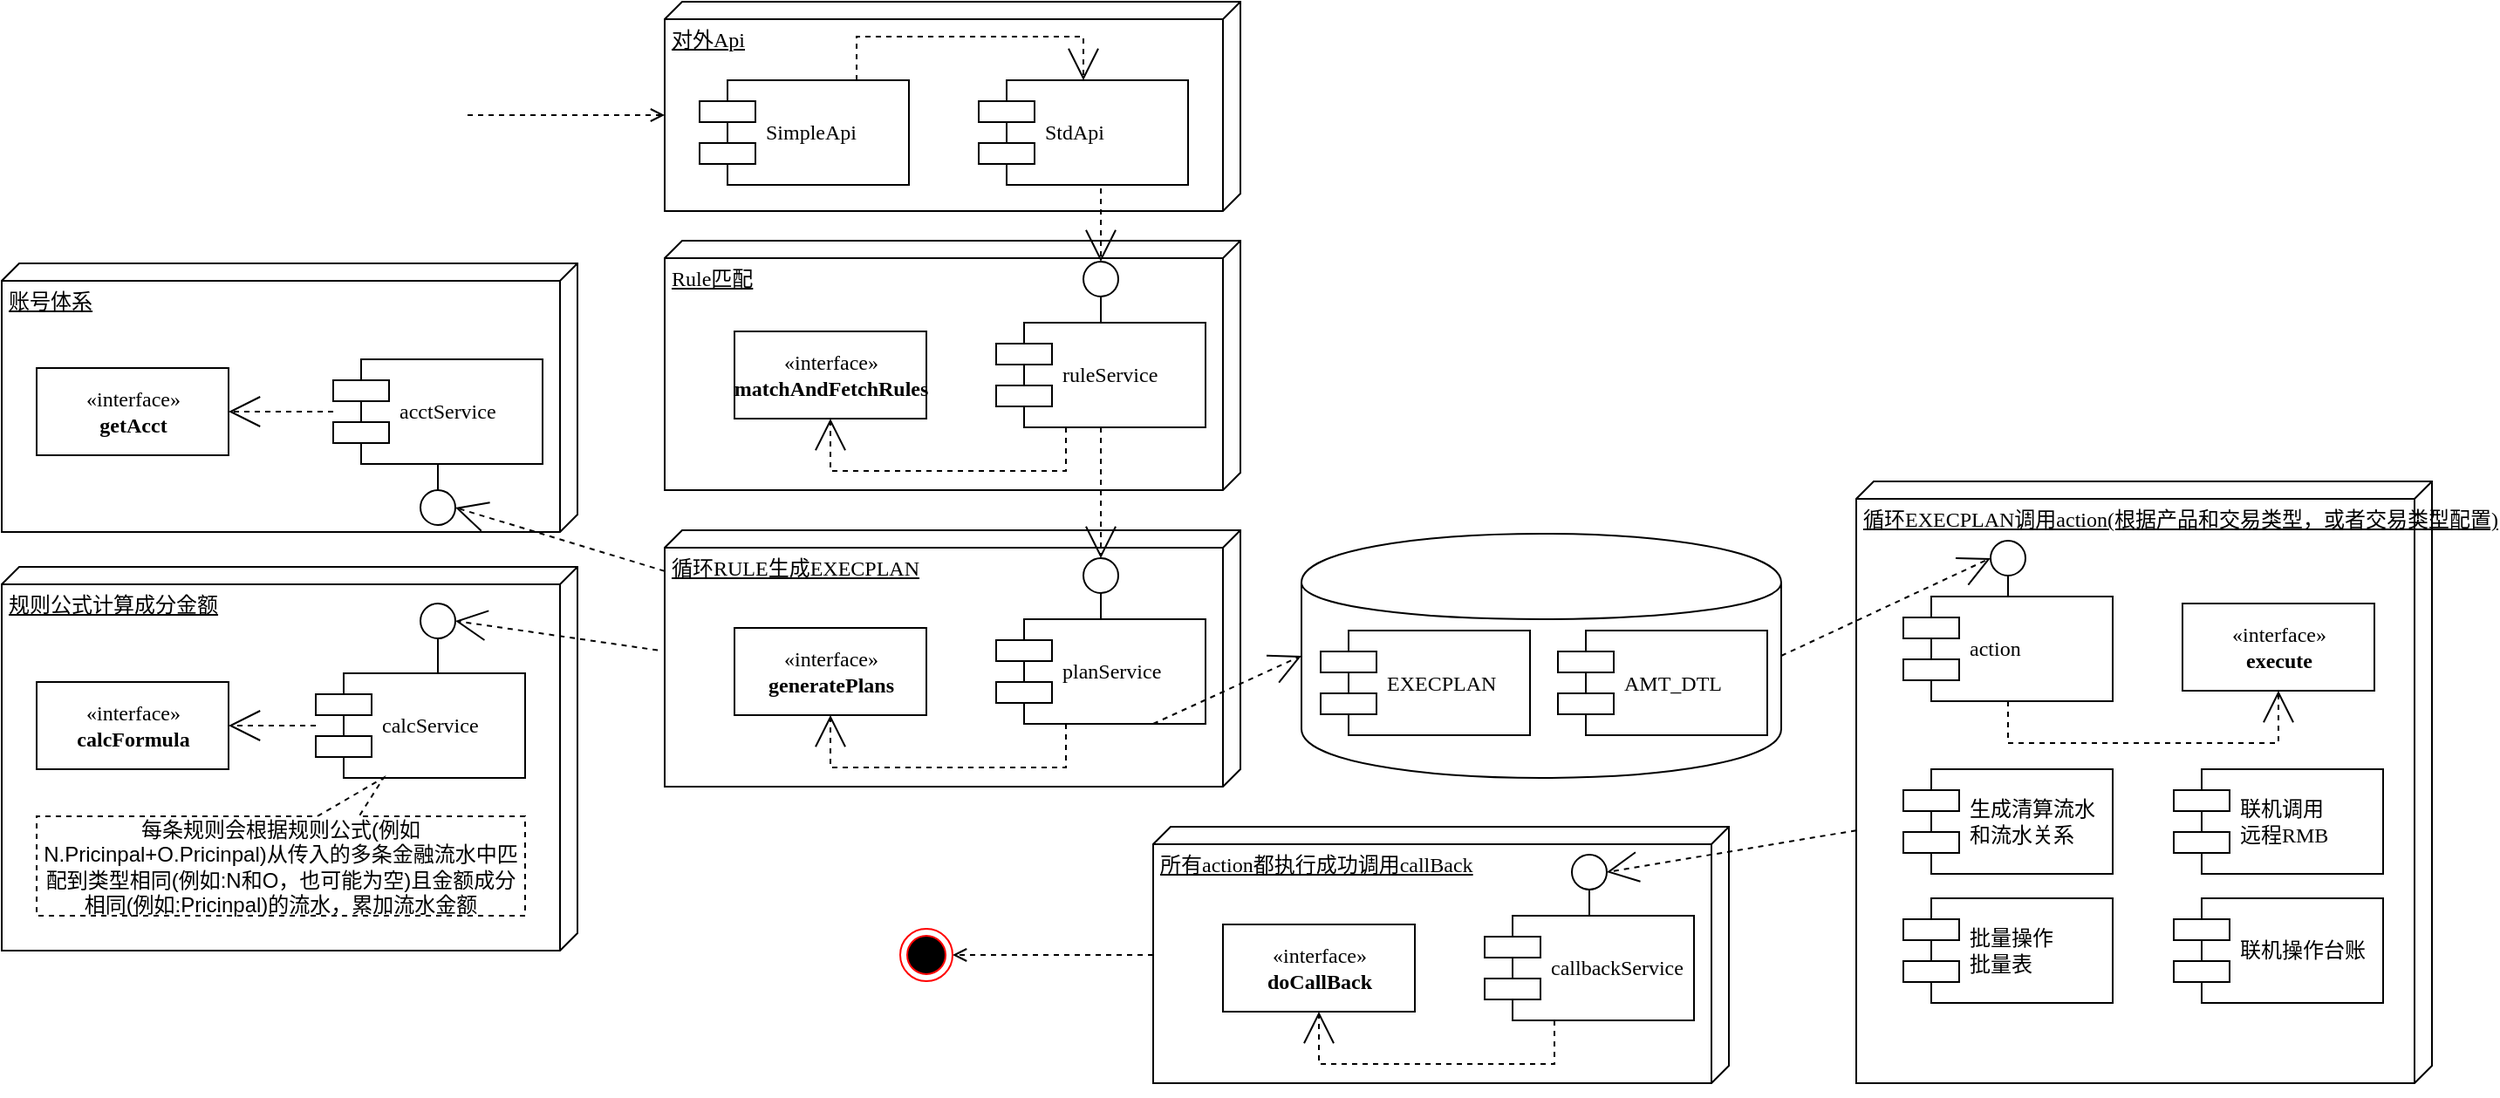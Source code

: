 <mxfile version="10.7.9" type="github"><diagram name="Page-1" id="5f0bae14-7c28-e335-631c-24af17079c00"><mxGraphModel dx="1633" dy="770" grid="1" gridSize="10" guides="1" tooltips="1" connect="1" arrows="1" fold="1" page="1" pageScale="1" pageWidth="1100" pageHeight="850" background="#ffffff" math="0" shadow="0"><root><mxCell id="0"/><mxCell id="1" parent="0"/><mxCell id="39150e848f15840c-1" value="&lt;div&gt;Rule匹配&lt;/div&gt;" style="verticalAlign=top;align=left;spacingTop=8;spacingLeft=2;spacingRight=12;shape=cube;size=10;direction=south;fontStyle=4;html=1;rounded=0;shadow=0;comic=0;labelBackgroundColor=none;strokeColor=#000000;strokeWidth=1;fillColor=#ffffff;fontFamily=Verdana;fontSize=12;fontColor=#000000;" parent="1" vertex="1"><mxGeometry x="410" y="187" width="330" height="143" as="geometry"/></mxCell><mxCell id="39150e848f15840c-2" value="账号体系" style="verticalAlign=top;align=left;spacingTop=8;spacingLeft=2;spacingRight=12;shape=cube;size=10;direction=south;fontStyle=4;html=1;rounded=0;shadow=0;comic=0;labelBackgroundColor=none;strokeColor=#000000;strokeWidth=1;fillColor=#ffffff;fontFamily=Verdana;fontSize=12;fontColor=#000000;" parent="1" vertex="1"><mxGeometry x="30" y="200" width="330" height="154" as="geometry"/></mxCell><mxCell id="39150e848f15840c-3" value="对外Api" style="verticalAlign=top;align=left;spacingTop=8;spacingLeft=2;spacingRight=12;shape=cube;size=10;direction=south;fontStyle=4;html=1;rounded=0;shadow=0;comic=0;labelBackgroundColor=none;strokeColor=#000000;strokeWidth=1;fillColor=#ffffff;fontFamily=Verdana;fontSize=12;fontColor=#000000;" parent="1" vertex="1"><mxGeometry x="410" y="50" width="330" height="120" as="geometry"/></mxCell><mxCell id="39150e848f15840c-4" value="«interface»&lt;br&gt;&lt;b&gt;matchAndFetchRules&lt;/b&gt;" style="html=1;rounded=0;shadow=0;comic=0;labelBackgroundColor=none;strokeColor=#000000;strokeWidth=1;fillColor=#ffffff;fontFamily=Verdana;fontSize=12;fontColor=#000000;align=center;" parent="1" vertex="1"><mxGeometry x="450" y="239" width="110" height="50" as="geometry"/></mxCell><mxCell id="39150e848f15840c-5" value="ruleService" style="shape=component;align=left;spacingLeft=36;rounded=0;shadow=0;comic=0;labelBackgroundColor=none;strokeColor=#000000;strokeWidth=1;fillColor=#ffffff;fontFamily=Verdana;fontSize=12;fontColor=#000000;html=1;" parent="1" vertex="1"><mxGeometry x="600" y="234" width="120" height="60" as="geometry"/></mxCell><mxCell id="39150e848f15840c-6" value="" style="ellipse;whiteSpace=wrap;html=1;rounded=0;shadow=0;comic=0;labelBackgroundColor=none;strokeColor=#000000;strokeWidth=1;fillColor=#ffffff;fontFamily=Verdana;fontSize=12;fontColor=#000000;align=center;" parent="1" vertex="1"><mxGeometry x="650" y="199" width="20" height="20" as="geometry"/></mxCell><mxCell id="39150e848f15840c-7" value="acctService" style="shape=component;align=left;spacingLeft=36;rounded=0;shadow=0;comic=0;labelBackgroundColor=none;strokeColor=#000000;strokeWidth=1;fillColor=#ffffff;fontFamily=Verdana;fontSize=12;fontColor=#000000;html=1;" parent="1" vertex="1"><mxGeometry x="220" y="255" width="120" height="60" as="geometry"/></mxCell><mxCell id="39150e848f15840c-8" value="«interface»&lt;br&gt;&lt;b&gt;getAcct&lt;/b&gt;" style="html=1;rounded=0;shadow=0;comic=0;labelBackgroundColor=none;strokeColor=#000000;strokeWidth=1;fillColor=#ffffff;fontFamily=Verdana;fontSize=12;fontColor=#000000;align=center;" parent="1" vertex="1"><mxGeometry x="50" y="260" width="110" height="50" as="geometry"/></mxCell><mxCell id="39150e848f15840c-9" value="" style="ellipse;whiteSpace=wrap;html=1;rounded=0;shadow=0;comic=0;labelBackgroundColor=none;strokeColor=#000000;strokeWidth=1;fillColor=#ffffff;fontFamily=Verdana;fontSize=12;fontColor=#000000;align=center;" parent="1" vertex="1"><mxGeometry x="270" y="330" width="20" height="20" as="geometry"/></mxCell><mxCell id="39150e848f15840c-10" value="StdApi" style="shape=component;align=left;spacingLeft=36;rounded=0;shadow=0;comic=0;labelBackgroundColor=none;strokeColor=#000000;strokeWidth=1;fillColor=#ffffff;fontFamily=Verdana;fontSize=12;fontColor=#000000;html=1;" parent="1" vertex="1"><mxGeometry x="590" y="95" width="120" height="60" as="geometry"/></mxCell><mxCell id="39150e848f15840c-11" style="edgeStyle=none;rounded=0;html=1;dashed=1;labelBackgroundColor=none;startArrow=none;startFill=0;startSize=8;endArrow=open;endFill=0;endSize=16;fontFamily=Verdana;fontSize=12;" parent="1" target="39150e848f15840c-6" edge="1"><mxGeometry relative="1" as="geometry"><mxPoint x="660" y="157" as="sourcePoint"/></mxGeometry></mxCell><mxCell id="39150e848f15840c-13" style="edgeStyle=elbowEdgeStyle;rounded=0;html=1;labelBackgroundColor=none;startArrow=none;startFill=0;startSize=8;endArrow=none;endFill=0;endSize=16;fontFamily=Verdana;fontSize=12;entryX=0.5;entryY=1;entryDx=0;entryDy=0;" parent="1" source="39150e848f15840c-9" target="39150e848f15840c-7" edge="1"><mxGeometry relative="1" as="geometry"/></mxCell><mxCell id="39150e848f15840c-14" style="edgeStyle=elbowEdgeStyle;rounded=0;html=1;labelBackgroundColor=none;startArrow=none;startFill=0;startSize=8;endArrow=none;endFill=0;endSize=16;fontFamily=Verdana;fontSize=12;" parent="1" source="39150e848f15840c-6" target="39150e848f15840c-5" edge="1"><mxGeometry relative="1" as="geometry"/></mxCell><mxCell id="39150e848f15840c-15" style="edgeStyle=orthogonalEdgeStyle;rounded=0;html=1;labelBackgroundColor=none;startArrow=none;startFill=0;startSize=8;endArrow=open;endFill=0;endSize=16;fontFamily=Verdana;fontSize=12;dashed=1;" parent="1" source="39150e848f15840c-5" target="39150e848f15840c-4" edge="1"><mxGeometry relative="1" as="geometry"><Array as="points"><mxPoint x="640" y="319"/><mxPoint x="505" y="319"/></Array></mxGeometry></mxCell><mxCell id="39150e848f15840c-16" style="edgeStyle=orthogonalEdgeStyle;rounded=0;html=1;dashed=1;labelBackgroundColor=none;startArrow=none;startFill=0;startSize=8;endArrow=open;endFill=0;endSize=16;fontFamily=Verdana;fontSize=12;" parent="1" source="39150e848f15840c-7" target="39150e848f15840c-8" edge="1"><mxGeometry relative="1" as="geometry"/></mxCell><mxCell id="qXvxZQ6t1l9f04AWA4kI-1" value="SimpleApi" style="shape=component;align=left;spacingLeft=36;rounded=0;shadow=0;comic=0;labelBackgroundColor=none;strokeColor=#000000;strokeWidth=1;fillColor=#ffffff;fontFamily=Verdana;fontSize=12;fontColor=#000000;html=1;" parent="1" vertex="1"><mxGeometry x="430" y="95" width="120" height="60" as="geometry"/></mxCell><mxCell id="qXvxZQ6t1l9f04AWA4kI-2" style="edgeStyle=orthogonalEdgeStyle;rounded=0;html=1;labelBackgroundColor=none;startArrow=none;startFill=0;startSize=8;endArrow=open;endFill=0;endSize=16;fontFamily=Verdana;fontSize=12;dashed=1;exitX=0.75;exitY=0;exitDx=0;exitDy=0;" parent="1" source="qXvxZQ6t1l9f04AWA4kI-1" target="39150e848f15840c-10" edge="1"><mxGeometry relative="1" as="geometry"><Array as="points"><mxPoint x="520" y="70"/><mxPoint x="650" y="70"/></Array><mxPoint x="520" y="90" as="sourcePoint"/><mxPoint x="650" y="100" as="targetPoint"/></mxGeometry></mxCell><mxCell id="qXvxZQ6t1l9f04AWA4kI-5" value="规则公式计算成分金额" style="verticalAlign=top;align=left;spacingTop=8;spacingLeft=2;spacingRight=12;shape=cube;size=10;direction=south;fontStyle=4;html=1;rounded=0;shadow=0;comic=0;labelBackgroundColor=none;strokeColor=#000000;strokeWidth=1;fillColor=#ffffff;fontFamily=Verdana;fontSize=12;fontColor=#000000;" parent="1" vertex="1"><mxGeometry x="30" y="374" width="330" height="220" as="geometry"/></mxCell><mxCell id="qXvxZQ6t1l9f04AWA4kI-6" value="calcService" style="shape=component;align=left;spacingLeft=36;rounded=0;shadow=0;comic=0;labelBackgroundColor=none;strokeColor=#000000;strokeWidth=1;fillColor=#ffffff;fontFamily=Verdana;fontSize=12;fontColor=#000000;html=1;" parent="1" vertex="1"><mxGeometry x="210" y="435" width="120" height="60" as="geometry"/></mxCell><mxCell id="qXvxZQ6t1l9f04AWA4kI-7" value="«interface»&lt;br&gt;&lt;b&gt;calcFormula&lt;/b&gt;" style="html=1;rounded=0;shadow=0;comic=0;labelBackgroundColor=none;strokeColor=#000000;strokeWidth=1;fillColor=#ffffff;fontFamily=Verdana;fontSize=12;fontColor=#000000;align=center;" parent="1" vertex="1"><mxGeometry x="50" y="440" width="110" height="50" as="geometry"/></mxCell><mxCell id="qXvxZQ6t1l9f04AWA4kI-8" value="" style="ellipse;whiteSpace=wrap;html=1;rounded=0;shadow=0;comic=0;labelBackgroundColor=none;strokeColor=#000000;strokeWidth=1;fillColor=#ffffff;fontFamily=Verdana;fontSize=12;fontColor=#000000;align=center;" parent="1" vertex="1"><mxGeometry x="270" y="395" width="20" height="20" as="geometry"/></mxCell><mxCell id="qXvxZQ6t1l9f04AWA4kI-9" style="edgeStyle=elbowEdgeStyle;rounded=0;html=1;labelBackgroundColor=none;startArrow=none;startFill=0;startSize=8;endArrow=none;endFill=0;endSize=16;fontFamily=Verdana;fontSize=12;" parent="1" source="qXvxZQ6t1l9f04AWA4kI-8" target="qXvxZQ6t1l9f04AWA4kI-6" edge="1"><mxGeometry relative="1" as="geometry"/></mxCell><mxCell id="qXvxZQ6t1l9f04AWA4kI-10" style="edgeStyle=orthogonalEdgeStyle;rounded=0;html=1;dashed=1;labelBackgroundColor=none;startArrow=none;startFill=0;startSize=8;endArrow=open;endFill=0;endSize=16;fontFamily=Verdana;fontSize=12;" parent="1" source="qXvxZQ6t1l9f04AWA4kI-6" target="qXvxZQ6t1l9f04AWA4kI-7" edge="1"><mxGeometry relative="1" as="geometry"/></mxCell><mxCell id="qXvxZQ6t1l9f04AWA4kI-12" value="&lt;div&gt;每条规则会根据规则公式(例如N.Pricinpal+O.Pricinpal)从传入的多条金融流水中匹配到类型相同(例如:N和O，也可能为空)且金额成分相同(例如:Pricinpal)的流水，累加流水金额&lt;/div&gt;" style="shape=callout;whiteSpace=wrap;html=1;perimeter=calloutPerimeter;direction=west;position2=0.29;base=24;size=22;position=0.34;dashed=1;" parent="1" vertex="1"><mxGeometry x="50" y="495" width="280" height="79" as="geometry"/></mxCell><mxCell id="qXvxZQ6t1l9f04AWA4kI-13" value="" style="shape=cylinder;whiteSpace=wrap;html=1;boundedLbl=1;backgroundOutline=1;" parent="1" vertex="1"><mxGeometry x="775" y="355" width="275" height="140" as="geometry"/></mxCell><mxCell id="qXvxZQ6t1l9f04AWA4kI-16" value="循环RULE生成EXECPLAN" style="verticalAlign=top;align=left;spacingTop=8;spacingLeft=2;spacingRight=12;shape=cube;size=10;direction=south;fontStyle=4;html=1;rounded=0;shadow=0;comic=0;labelBackgroundColor=none;strokeColor=#000000;strokeWidth=1;fillColor=#ffffff;fontFamily=Verdana;fontSize=12;fontColor=#000000;" parent="1" vertex="1"><mxGeometry x="410" y="353" width="330" height="147" as="geometry"/></mxCell><mxCell id="qXvxZQ6t1l9f04AWA4kI-17" value="«interface»&lt;br&gt;&lt;b&gt;generatePlans&lt;/b&gt;" style="html=1;rounded=0;shadow=0;comic=0;labelBackgroundColor=none;strokeColor=#000000;strokeWidth=1;fillColor=#ffffff;fontFamily=Verdana;fontSize=12;fontColor=#000000;align=center;" parent="1" vertex="1"><mxGeometry x="450" y="409" width="110" height="50" as="geometry"/></mxCell><mxCell id="qXvxZQ6t1l9f04AWA4kI-18" value="planService" style="shape=component;align=left;spacingLeft=36;rounded=0;shadow=0;comic=0;labelBackgroundColor=none;strokeColor=#000000;strokeWidth=1;fillColor=#ffffff;fontFamily=Verdana;fontSize=12;fontColor=#000000;html=1;" parent="1" vertex="1"><mxGeometry x="600" y="404" width="120" height="60" as="geometry"/></mxCell><mxCell id="qXvxZQ6t1l9f04AWA4kI-19" value="" style="ellipse;whiteSpace=wrap;html=1;rounded=0;shadow=0;comic=0;labelBackgroundColor=none;strokeColor=#000000;strokeWidth=1;fillColor=#ffffff;fontFamily=Verdana;fontSize=12;fontColor=#000000;align=center;" parent="1" vertex="1"><mxGeometry x="650" y="369" width="20" height="20" as="geometry"/></mxCell><mxCell id="qXvxZQ6t1l9f04AWA4kI-20" style="edgeStyle=elbowEdgeStyle;rounded=0;html=1;labelBackgroundColor=none;startArrow=none;startFill=0;startSize=8;endArrow=none;endFill=0;endSize=16;fontFamily=Verdana;fontSize=12;" parent="1" source="qXvxZQ6t1l9f04AWA4kI-19" target="qXvxZQ6t1l9f04AWA4kI-18" edge="1"><mxGeometry relative="1" as="geometry"/></mxCell><mxCell id="qXvxZQ6t1l9f04AWA4kI-21" style="edgeStyle=orthogonalEdgeStyle;rounded=0;html=1;labelBackgroundColor=none;startArrow=none;startFill=0;startSize=8;endArrow=open;endFill=0;endSize=16;fontFamily=Verdana;fontSize=12;dashed=1;" parent="1" source="qXvxZQ6t1l9f04AWA4kI-18" target="qXvxZQ6t1l9f04AWA4kI-17" edge="1"><mxGeometry relative="1" as="geometry"><Array as="points"><mxPoint x="640" y="489"/><mxPoint x="505" y="489"/></Array></mxGeometry></mxCell><mxCell id="qXvxZQ6t1l9f04AWA4kI-22" style="edgeStyle=none;rounded=0;html=1;dashed=1;labelBackgroundColor=none;startArrow=none;startFill=0;startSize=8;endArrow=open;endFill=0;endSize=16;fontFamily=Verdana;fontSize=12;exitX=0.5;exitY=1;exitDx=0;exitDy=0;" parent="1" source="39150e848f15840c-5" target="qXvxZQ6t1l9f04AWA4kI-19" edge="1"><mxGeometry relative="1" as="geometry"><mxPoint x="730" y="293" as="sourcePoint"/><mxPoint x="863" y="351" as="targetPoint"/></mxGeometry></mxCell><mxCell id="qXvxZQ6t1l9f04AWA4kI-3" style="edgeStyle=none;rounded=0;html=1;dashed=1;labelBackgroundColor=none;startArrow=none;startFill=0;startSize=8;endArrow=open;endFill=0;endSize=16;fontFamily=Verdana;fontSize=12;entryX=1;entryY=0.5;entryDx=0;entryDy=0;" parent="1" source="qXvxZQ6t1l9f04AWA4kI-16" target="39150e848f15840c-9" edge="1"><mxGeometry relative="1" as="geometry"><mxPoint x="670" y="138" as="sourcePoint"/><mxPoint x="770" y="301" as="targetPoint"/></mxGeometry></mxCell><mxCell id="qXvxZQ6t1l9f04AWA4kI-23" style="edgeStyle=none;rounded=0;html=1;dashed=1;labelBackgroundColor=none;startArrow=none;startFill=0;startSize=8;endArrow=open;endFill=0;endSize=16;fontFamily=Verdana;fontSize=12;entryX=0;entryY=0.5;entryDx=0;entryDy=0;exitX=0.75;exitY=1;exitDx=0;exitDy=0;" parent="1" source="qXvxZQ6t1l9f04AWA4kI-18" target="qXvxZQ6t1l9f04AWA4kI-13" edge="1"><mxGeometry relative="1" as="geometry"><mxPoint x="730" y="532" as="sourcePoint"/><mxPoint x="828" y="460" as="targetPoint"/></mxGeometry></mxCell><mxCell id="qXvxZQ6t1l9f04AWA4kI-27" value="EXECPLAN" style="shape=component;align=left;spacingLeft=36;rounded=0;shadow=0;comic=0;labelBackgroundColor=none;strokeColor=#000000;strokeWidth=1;fillColor=#ffffff;fontFamily=Verdana;fontSize=12;fontColor=#000000;html=1;" parent="1" vertex="1"><mxGeometry x="786" y="410.5" width="120" height="60" as="geometry"/></mxCell><mxCell id="qXvxZQ6t1l9f04AWA4kI-30" value="AMT_DTL" style="shape=component;align=left;spacingLeft=36;rounded=0;shadow=0;comic=0;labelBackgroundColor=none;strokeColor=#000000;strokeWidth=1;fillColor=#ffffff;fontFamily=Verdana;fontSize=12;fontColor=#000000;html=1;" parent="1" vertex="1"><mxGeometry x="922" y="410.5" width="120" height="60" as="geometry"/></mxCell><mxCell id="qXvxZQ6t1l9f04AWA4kI-31" style="edgeStyle=none;rounded=0;html=1;dashed=1;labelBackgroundColor=none;startArrow=none;startFill=0;startSize=8;endArrow=open;endFill=0;endSize=16;fontFamily=Verdana;fontSize=12;entryX=1;entryY=0.5;entryDx=0;entryDy=0;exitX=0.468;exitY=1.012;exitDx=0;exitDy=0;exitPerimeter=0;" parent="1" source="qXvxZQ6t1l9f04AWA4kI-16" target="qXvxZQ6t1l9f04AWA4kI-8" edge="1"><mxGeometry relative="1" as="geometry"><mxPoint x="700" y="492" as="sourcePoint"/><mxPoint x="825" y="278" as="targetPoint"/></mxGeometry></mxCell><mxCell id="qXvxZQ6t1l9f04AWA4kI-38" value="循环EXECPLAN调用action(根据产品和交易类型，或者交易类型配置)" style="verticalAlign=top;align=left;spacingTop=8;spacingLeft=2;spacingRight=12;shape=cube;size=10;direction=south;fontStyle=4;html=1;rounded=0;shadow=0;comic=0;labelBackgroundColor=none;strokeColor=#000000;strokeWidth=1;fillColor=#ffffff;fontFamily=Verdana;fontSize=12;fontColor=#000000;" parent="1" vertex="1"><mxGeometry x="1093" y="325" width="330" height="345" as="geometry"/></mxCell><mxCell id="qXvxZQ6t1l9f04AWA4kI-39" value="«interface»&lt;br&gt;&lt;b&gt;execute&lt;/b&gt;" style="html=1;rounded=0;shadow=0;comic=0;labelBackgroundColor=none;strokeColor=#000000;strokeWidth=1;fillColor=#ffffff;fontFamily=Verdana;fontSize=12;fontColor=#000000;align=center;" parent="1" vertex="1"><mxGeometry x="1280" y="395" width="110" height="50" as="geometry"/></mxCell><mxCell id="qXvxZQ6t1l9f04AWA4kI-40" value="action" style="shape=component;align=left;spacingLeft=36;rounded=0;shadow=0;comic=0;labelBackgroundColor=none;strokeColor=#000000;strokeWidth=1;fillColor=#ffffff;fontFamily=Verdana;fontSize=12;fontColor=#000000;html=1;" parent="1" vertex="1"><mxGeometry x="1120" y="391" width="120" height="60" as="geometry"/></mxCell><mxCell id="qXvxZQ6t1l9f04AWA4kI-41" value="" style="ellipse;whiteSpace=wrap;html=1;rounded=0;shadow=0;comic=0;labelBackgroundColor=none;strokeColor=#000000;strokeWidth=1;fillColor=#ffffff;fontFamily=Verdana;fontSize=12;fontColor=#000000;align=center;" parent="1" vertex="1"><mxGeometry x="1170" y="359" width="20" height="20" as="geometry"/></mxCell><mxCell id="qXvxZQ6t1l9f04AWA4kI-42" style="edgeStyle=elbowEdgeStyle;rounded=0;html=1;labelBackgroundColor=none;startArrow=none;startFill=0;startSize=8;endArrow=none;endFill=0;endSize=16;fontFamily=Verdana;fontSize=12;" parent="1" source="qXvxZQ6t1l9f04AWA4kI-41" target="qXvxZQ6t1l9f04AWA4kI-40" edge="1"><mxGeometry relative="1" as="geometry"/></mxCell><mxCell id="qXvxZQ6t1l9f04AWA4kI-43" style="edgeStyle=orthogonalEdgeStyle;rounded=0;html=1;labelBackgroundColor=none;startArrow=none;startFill=0;startSize=8;endArrow=open;endFill=0;endSize=16;fontFamily=Verdana;fontSize=12;dashed=1;" parent="1" source="qXvxZQ6t1l9f04AWA4kI-40" target="qXvxZQ6t1l9f04AWA4kI-39" edge="1"><mxGeometry relative="1" as="geometry"><Array as="points"><mxPoint x="1323" y="475"/><mxPoint x="1188" y="475"/></Array></mxGeometry></mxCell><mxCell id="qXvxZQ6t1l9f04AWA4kI-50" style="edgeStyle=none;rounded=0;html=1;dashed=1;labelBackgroundColor=none;startArrow=none;startFill=0;startSize=8;endArrow=open;endFill=0;endSize=16;fontFamily=Verdana;fontSize=12;entryX=0;entryY=0.5;entryDx=0;entryDy=0;exitX=1;exitY=0.5;exitDx=0;exitDy=0;" parent="1" source="qXvxZQ6t1l9f04AWA4kI-13" target="qXvxZQ6t1l9f04AWA4kI-41" edge="1"><mxGeometry relative="1" as="geometry"><mxPoint x="700" y="474" as="sourcePoint"/><mxPoint x="785" y="435" as="targetPoint"/></mxGeometry></mxCell><mxCell id="qXvxZQ6t1l9f04AWA4kI-52" value="&lt;div&gt;生成清算流水&lt;/div&gt;&lt;div&gt;和流水关系&lt;/div&gt;" style="shape=component;align=left;spacingLeft=36;rounded=0;shadow=0;comic=0;labelBackgroundColor=none;strokeColor=#000000;strokeWidth=1;fillColor=#ffffff;fontFamily=Verdana;fontSize=12;fontColor=#000000;html=1;" parent="1" vertex="1"><mxGeometry x="1120" y="490" width="120" height="60" as="geometry"/></mxCell><mxCell id="qXvxZQ6t1l9f04AWA4kI-53" value="&lt;div&gt;联机调用&lt;/div&gt;&lt;div&gt;远程RMB&lt;/div&gt;" style="shape=component;align=left;spacingLeft=36;rounded=0;shadow=0;comic=0;labelBackgroundColor=none;strokeColor=#000000;strokeWidth=1;fillColor=#ffffff;fontFamily=Verdana;fontSize=12;fontColor=#000000;html=1;" parent="1" vertex="1"><mxGeometry x="1275" y="490" width="120" height="60" as="geometry"/></mxCell><mxCell id="qXvxZQ6t1l9f04AWA4kI-54" value="&lt;div&gt;批量操作&lt;/div&gt;&lt;div&gt;批量表&lt;/div&gt;" style="shape=component;align=left;spacingLeft=36;rounded=0;shadow=0;comic=0;labelBackgroundColor=none;strokeColor=#000000;strokeWidth=1;fillColor=#ffffff;fontFamily=Verdana;fontSize=12;fontColor=#000000;html=1;" parent="1" vertex="1"><mxGeometry x="1120" y="564" width="120" height="60" as="geometry"/></mxCell><mxCell id="qXvxZQ6t1l9f04AWA4kI-55" value="&lt;div&gt;联机操作台账&lt;/div&gt;" style="shape=component;align=left;spacingLeft=36;rounded=0;shadow=0;comic=0;labelBackgroundColor=none;strokeColor=#000000;strokeWidth=1;fillColor=#ffffff;fontFamily=Verdana;fontSize=12;fontColor=#000000;html=1;" parent="1" vertex="1"><mxGeometry x="1275" y="564" width="120" height="60" as="geometry"/></mxCell><mxCell id="qXvxZQ6t1l9f04AWA4kI-73" style="edgeStyle=orthogonalEdgeStyle;rounded=0;orthogonalLoop=1;jettySize=auto;html=1;entryX=1;entryY=0.5;entryDx=0;entryDy=0;dashed=1;endArrow=open;endFill=0;" parent="1" source="qXvxZQ6t1l9f04AWA4kI-64" target="qXvxZQ6t1l9f04AWA4kI-72" edge="1"><mxGeometry relative="1" as="geometry"/></mxCell><mxCell id="qXvxZQ6t1l9f04AWA4kI-64" value="&lt;div&gt;所有action都执行成功调用callBack&lt;/div&gt;" style="verticalAlign=top;align=left;spacingTop=8;spacingLeft=2;spacingRight=12;shape=cube;size=10;direction=south;fontStyle=4;html=1;rounded=0;shadow=0;comic=0;labelBackgroundColor=none;strokeColor=#000000;strokeWidth=1;fillColor=#ffffff;fontFamily=Verdana;fontSize=12;fontColor=#000000;" parent="1" vertex="1"><mxGeometry x="690" y="523" width="330" height="147" as="geometry"/></mxCell><mxCell id="qXvxZQ6t1l9f04AWA4kI-65" value="«interface»&lt;br&gt;&lt;b&gt;doCallBack&lt;/b&gt;" style="html=1;rounded=0;shadow=0;comic=0;labelBackgroundColor=none;strokeColor=#000000;strokeWidth=1;fillColor=#ffffff;fontFamily=Verdana;fontSize=12;fontColor=#000000;align=center;" parent="1" vertex="1"><mxGeometry x="730" y="579" width="110" height="50" as="geometry"/></mxCell><mxCell id="qXvxZQ6t1l9f04AWA4kI-66" value="callbackService" style="shape=component;align=left;spacingLeft=36;rounded=0;shadow=0;comic=0;labelBackgroundColor=none;strokeColor=#000000;strokeWidth=1;fillColor=#ffffff;fontFamily=Verdana;fontSize=12;fontColor=#000000;html=1;" parent="1" vertex="1"><mxGeometry x="880" y="574" width="120" height="60" as="geometry"/></mxCell><mxCell id="qXvxZQ6t1l9f04AWA4kI-67" value="" style="ellipse;whiteSpace=wrap;html=1;rounded=0;shadow=0;comic=0;labelBackgroundColor=none;strokeColor=#000000;strokeWidth=1;fillColor=#ffffff;fontFamily=Verdana;fontSize=12;fontColor=#000000;align=center;" parent="1" vertex="1"><mxGeometry x="930" y="539" width="20" height="20" as="geometry"/></mxCell><mxCell id="qXvxZQ6t1l9f04AWA4kI-68" style="edgeStyle=elbowEdgeStyle;rounded=0;html=1;labelBackgroundColor=none;startArrow=none;startFill=0;startSize=8;endArrow=none;endFill=0;endSize=16;fontFamily=Verdana;fontSize=12;" parent="1" source="qXvxZQ6t1l9f04AWA4kI-67" target="qXvxZQ6t1l9f04AWA4kI-66" edge="1"><mxGeometry relative="1" as="geometry"/></mxCell><mxCell id="qXvxZQ6t1l9f04AWA4kI-69" style="edgeStyle=orthogonalEdgeStyle;rounded=0;html=1;labelBackgroundColor=none;startArrow=none;startFill=0;startSize=8;endArrow=open;endFill=0;endSize=16;fontFamily=Verdana;fontSize=12;dashed=1;" parent="1" source="qXvxZQ6t1l9f04AWA4kI-66" target="qXvxZQ6t1l9f04AWA4kI-65" edge="1"><mxGeometry relative="1" as="geometry"><Array as="points"><mxPoint x="920" y="659"/><mxPoint x="785" y="659"/></Array></mxGeometry></mxCell><mxCell id="qXvxZQ6t1l9f04AWA4kI-70" style="edgeStyle=none;rounded=0;html=1;dashed=1;labelBackgroundColor=none;startArrow=none;startFill=0;startSize=8;endArrow=open;endFill=0;endSize=16;fontFamily=Verdana;fontSize=12;entryX=1;entryY=0.5;entryDx=0;entryDy=0;" parent="1" source="qXvxZQ6t1l9f04AWA4kI-38" target="qXvxZQ6t1l9f04AWA4kI-67" edge="1"><mxGeometry relative="1" as="geometry"><mxPoint x="700" y="474" as="sourcePoint"/><mxPoint x="785" y="435" as="targetPoint"/></mxGeometry></mxCell><mxCell id="qXvxZQ6t1l9f04AWA4kI-74" style="edgeStyle=orthogonalEdgeStyle;rounded=0;orthogonalLoop=1;jettySize=auto;html=1;entryX=0;entryY=0;entryDx=65;entryDy=330;entryPerimeter=0;dashed=1;endArrow=open;endFill=0;" parent="1" source="qXvxZQ6t1l9f04AWA4kI-71" target="39150e848f15840c-3" edge="1"><mxGeometry relative="1" as="geometry"/></mxCell><mxCell id="qXvxZQ6t1l9f04AWA4kI-71" value="" style="shape=image;html=1;verticalAlign=top;verticalLabelPosition=bottom;labelBackgroundColor=#ffffff;imageAspect=0;aspect=fixed;image=https://cdn0.iconfinder.com/data/icons/basic-web-ui-elements/295/play-128.png" parent="1" vertex="1"><mxGeometry x="256" y="94.5" width="41" height="41" as="geometry"/></mxCell><mxCell id="qXvxZQ6t1l9f04AWA4kI-72" value="" style="ellipse;html=1;shape=endState;fillColor=#000000;strokeColor=#ff0000;" parent="1" vertex="1"><mxGeometry x="545" y="581.5" width="30" height="30" as="geometry"/></mxCell></root></mxGraphModel></diagram></mxfile>